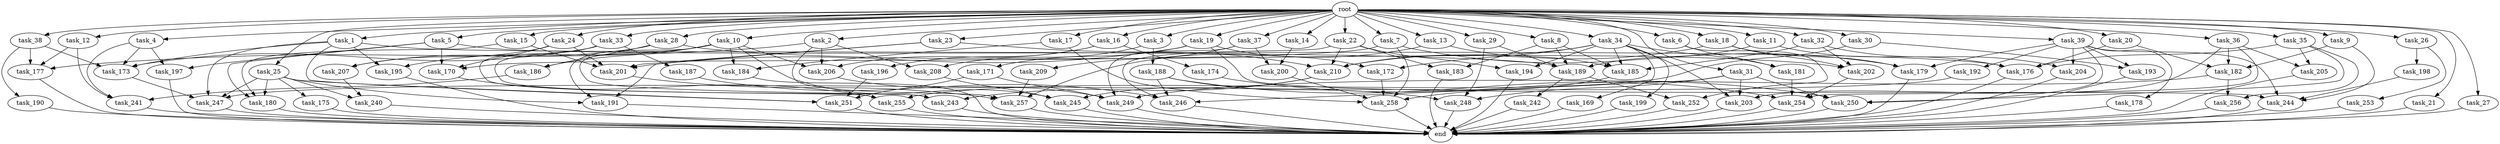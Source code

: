 digraph G {
  root [size="0.000000"];
  task_1 [size="10.240000"];
  task_2 [size="10.240000"];
  task_3 [size="10.240000"];
  task_4 [size="10.240000"];
  task_5 [size="10.240000"];
  task_6 [size="10.240000"];
  task_7 [size="10.240000"];
  task_8 [size="10.240000"];
  task_9 [size="10.240000"];
  task_10 [size="10.240000"];
  task_11 [size="10.240000"];
  task_12 [size="10.240000"];
  task_13 [size="10.240000"];
  task_14 [size="10.240000"];
  task_15 [size="10.240000"];
  task_16 [size="10.240000"];
  task_17 [size="10.240000"];
  task_18 [size="10.240000"];
  task_19 [size="10.240000"];
  task_20 [size="10.240000"];
  task_21 [size="10.240000"];
  task_22 [size="10.240000"];
  task_23 [size="10.240000"];
  task_24 [size="10.240000"];
  task_25 [size="10.240000"];
  task_26 [size="10.240000"];
  task_27 [size="10.240000"];
  task_28 [size="10.240000"];
  task_29 [size="10.240000"];
  task_30 [size="10.240000"];
  task_31 [size="10.240000"];
  task_32 [size="10.240000"];
  task_33 [size="10.240000"];
  task_34 [size="10.240000"];
  task_35 [size="10.240000"];
  task_36 [size="10.240000"];
  task_37 [size="10.240000"];
  task_38 [size="10.240000"];
  task_39 [size="10.240000"];
  task_169 [size="3092376453.120000"];
  task_170 [size="13314398617.600000"];
  task_171 [size="5497558138.880000"];
  task_172 [size="8589934592.000000"];
  task_173 [size="9792525434.880001"];
  task_174 [size="5497558138.880000"];
  task_175 [size="773094113.280000"];
  task_176 [size="20272245637.119999"];
  task_177 [size="9964324126.719999"];
  task_178 [size="3092376453.120000"];
  task_179 [size="8332236554.240000"];
  task_180 [size="8504035246.080000"];
  task_181 [size="3435973836.800000"];
  task_182 [size="12884901888.000000"];
  task_183 [size="2491081031.680000"];
  task_184 [size="7645041786.880000"];
  task_185 [size="9277129359.360001"];
  task_186 [size="6270652252.160000"];
  task_187 [size="5497558138.880000"];
  task_188 [size="1374389534.720000"];
  task_189 [size="9792525434.880001"];
  task_190 [size="1374389534.720000"];
  task_191 [size="9363028705.280001"];
  task_192 [size="3092376453.120000"];
  task_193 [size="6184752906.240000"];
  task_194 [size="5239860101.120000"];
  task_195 [size="7645041786.880000"];
  task_196 [size="5497558138.880000"];
  task_197 [size="7730941132.800000"];
  task_198 [size="8589934592.000000"];
  task_199 [size="3092376453.120000"];
  task_200 [size="3865470566.400000"];
  task_201 [size="13572096655.360001"];
  task_202 [size="4209067950.080000"];
  task_203 [size="12455405158.400000"];
  task_204 [size="3435973836.800000"];
  task_205 [size="12799002542.080000"];
  task_206 [size="16492674416.639999"];
  task_207 [size="4982162063.360000"];
  task_208 [size="6871947673.600000"];
  task_209 [size="773094113.280000"];
  task_210 [size="11424613007.360001"];
  task_240 [size="7730941132.800000"];
  task_241 [size="6012954214.400001"];
  task_242 [size="8589934592.000000"];
  task_243 [size="14087492730.880001"];
  task_244 [size="16234976378.880001"];
  task_245 [size="14087492730.880001"];
  task_246 [size="7387343749.120000"];
  task_247 [size="6442450944.000000"];
  task_248 [size="2491081031.680000"];
  task_249 [size="10222022164.480000"];
  task_250 [size="16664473108.480000"];
  task_251 [size="6786048327.680000"];
  task_252 [size="8933531975.680000"];
  task_253 [size="8589934592.000000"];
  task_254 [size="12455405158.400000"];
  task_255 [size="11682311045.120001"];
  task_256 [size="6356551598.080000"];
  task_257 [size="18726057410.560001"];
  task_258 [size="22591527976.959999"];
  end [size="0.000000"];

  root -> task_1 [size="1.000000"];
  root -> task_2 [size="1.000000"];
  root -> task_3 [size="1.000000"];
  root -> task_4 [size="1.000000"];
  root -> task_5 [size="1.000000"];
  root -> task_6 [size="1.000000"];
  root -> task_7 [size="1.000000"];
  root -> task_8 [size="1.000000"];
  root -> task_9 [size="1.000000"];
  root -> task_10 [size="1.000000"];
  root -> task_11 [size="1.000000"];
  root -> task_12 [size="1.000000"];
  root -> task_13 [size="1.000000"];
  root -> task_14 [size="1.000000"];
  root -> task_15 [size="1.000000"];
  root -> task_16 [size="1.000000"];
  root -> task_17 [size="1.000000"];
  root -> task_18 [size="1.000000"];
  root -> task_19 [size="1.000000"];
  root -> task_20 [size="1.000000"];
  root -> task_21 [size="1.000000"];
  root -> task_22 [size="1.000000"];
  root -> task_23 [size="1.000000"];
  root -> task_24 [size="1.000000"];
  root -> task_25 [size="1.000000"];
  root -> task_26 [size="1.000000"];
  root -> task_27 [size="1.000000"];
  root -> task_28 [size="1.000000"];
  root -> task_29 [size="1.000000"];
  root -> task_30 [size="1.000000"];
  root -> task_31 [size="1.000000"];
  root -> task_32 [size="1.000000"];
  root -> task_33 [size="1.000000"];
  root -> task_34 [size="1.000000"];
  root -> task_35 [size="1.000000"];
  root -> task_36 [size="1.000000"];
  root -> task_37 [size="1.000000"];
  root -> task_38 [size="1.000000"];
  root -> task_39 [size="1.000000"];
  task_1 -> task_173 [size="209715200.000000"];
  task_1 -> task_189 [size="209715200.000000"];
  task_1 -> task_195 [size="209715200.000000"];
  task_1 -> task_247 [size="209715200.000000"];
  task_1 -> task_251 [size="209715200.000000"];
  task_2 -> task_177 [size="536870912.000000"];
  task_2 -> task_206 [size="536870912.000000"];
  task_2 -> task_208 [size="536870912.000000"];
  task_2 -> task_257 [size="536870912.000000"];
  task_3 -> task_188 [size="134217728.000000"];
  task_3 -> task_208 [size="134217728.000000"];
  task_4 -> task_173 [size="75497472.000000"];
  task_4 -> task_197 [size="75497472.000000"];
  task_4 -> task_241 [size="75497472.000000"];
  task_5 -> task_170 [size="679477248.000000"];
  task_5 -> task_176 [size="679477248.000000"];
  task_5 -> task_180 [size="679477248.000000"];
  task_5 -> task_197 [size="679477248.000000"];
  task_6 -> task_181 [size="33554432.000000"];
  task_6 -> task_252 [size="33554432.000000"];
  task_7 -> task_170 [size="209715200.000000"];
  task_7 -> task_179 [size="209715200.000000"];
  task_7 -> task_258 [size="209715200.000000"];
  task_8 -> task_183 [size="33554432.000000"];
  task_8 -> task_185 [size="33554432.000000"];
  task_8 -> task_189 [size="33554432.000000"];
  task_9 -> task_182 [size="209715200.000000"];
  task_9 -> task_244 [size="209715200.000000"];
  task_10 -> task_184 [size="536870912.000000"];
  task_10 -> task_186 [size="536870912.000000"];
  task_10 -> task_191 [size="536870912.000000"];
  task_10 -> task_195 [size="536870912.000000"];
  task_10 -> task_206 [size="536870912.000000"];
  task_10 -> task_243 [size="536870912.000000"];
  task_10 -> task_245 [size="536870912.000000"];
  task_11 -> task_176 [size="679477248.000000"];
  task_11 -> task_189 [size="679477248.000000"];
  task_12 -> task_177 [size="301989888.000000"];
  task_12 -> task_241 [size="301989888.000000"];
  task_13 -> task_185 [size="536870912.000000"];
  task_13 -> task_257 [size="536870912.000000"];
  task_14 -> task_200 [size="301989888.000000"];
  task_15 -> task_180 [size="75497472.000000"];
  task_15 -> task_201 [size="75497472.000000"];
  task_16 -> task_174 [size="536870912.000000"];
  task_16 -> task_196 [size="536870912.000000"];
  task_16 -> task_206 [size="536870912.000000"];
  task_17 -> task_184 [size="209715200.000000"];
  task_17 -> task_258 [size="209715200.000000"];
  task_18 -> task_179 [size="301989888.000000"];
  task_18 -> task_202 [size="301989888.000000"];
  task_18 -> task_210 [size="301989888.000000"];
  task_19 -> task_171 [size="536870912.000000"];
  task_19 -> task_172 [size="536870912.000000"];
  task_19 -> task_201 [size="536870912.000000"];
  task_19 -> task_244 [size="536870912.000000"];
  task_20 -> task_176 [size="209715200.000000"];
  task_20 -> task_182 [size="209715200.000000"];
  task_21 -> end [size="1.000000"];
  task_22 -> task_183 [size="209715200.000000"];
  task_22 -> task_194 [size="209715200.000000"];
  task_22 -> task_210 [size="209715200.000000"];
  task_22 -> task_246 [size="209715200.000000"];
  task_23 -> task_191 [size="301989888.000000"];
  task_23 -> task_201 [size="301989888.000000"];
  task_23 -> task_210 [size="301989888.000000"];
  task_24 -> task_170 [size="411041792.000000"];
  task_24 -> task_201 [size="411041792.000000"];
  task_24 -> task_207 [size="411041792.000000"];
  task_25 -> task_175 [size="75497472.000000"];
  task_25 -> task_180 [size="75497472.000000"];
  task_25 -> task_191 [size="75497472.000000"];
  task_25 -> task_240 [size="75497472.000000"];
  task_25 -> task_247 [size="75497472.000000"];
  task_25 -> task_251 [size="75497472.000000"];
  task_26 -> task_198 [size="838860800.000000"];
  task_26 -> task_253 [size="838860800.000000"];
  task_27 -> end [size="1.000000"];
  task_28 -> task_186 [size="75497472.000000"];
  task_28 -> task_202 [size="75497472.000000"];
  task_28 -> task_207 [size="75497472.000000"];
  task_29 -> task_189 [size="33554432.000000"];
  task_29 -> task_248 [size="33554432.000000"];
  task_30 -> task_193 [size="301989888.000000"];
  task_30 -> task_255 [size="301989888.000000"];
  task_31 -> task_203 [size="75497472.000000"];
  task_31 -> task_246 [size="75497472.000000"];
  task_31 -> task_248 [size="75497472.000000"];
  task_31 -> task_250 [size="75497472.000000"];
  task_32 -> task_185 [size="33554432.000000"];
  task_32 -> task_202 [size="33554432.000000"];
  task_32 -> task_204 [size="33554432.000000"];
  task_33 -> task_173 [size="536870912.000000"];
  task_33 -> task_187 [size="536870912.000000"];
  task_33 -> task_243 [size="536870912.000000"];
  task_33 -> task_255 [size="536870912.000000"];
  task_34 -> task_169 [size="301989888.000000"];
  task_34 -> task_172 [size="301989888.000000"];
  task_34 -> task_181 [size="301989888.000000"];
  task_34 -> task_185 [size="301989888.000000"];
  task_34 -> task_194 [size="301989888.000000"];
  task_34 -> task_199 [size="301989888.000000"];
  task_34 -> task_203 [size="301989888.000000"];
  task_34 -> task_210 [size="301989888.000000"];
  task_35 -> task_176 [size="411041792.000000"];
  task_35 -> task_205 [size="411041792.000000"];
  task_35 -> task_250 [size="411041792.000000"];
  task_35 -> task_256 [size="411041792.000000"];
  task_36 -> task_182 [size="838860800.000000"];
  task_36 -> task_203 [size="838860800.000000"];
  task_36 -> task_205 [size="838860800.000000"];
  task_36 -> task_254 [size="838860800.000000"];
  task_37 -> task_200 [size="75497472.000000"];
  task_37 -> task_209 [size="75497472.000000"];
  task_37 -> task_249 [size="75497472.000000"];
  task_38 -> task_173 [size="134217728.000000"];
  task_38 -> task_177 [size="134217728.000000"];
  task_38 -> task_190 [size="134217728.000000"];
  task_39 -> task_178 [size="301989888.000000"];
  task_39 -> task_179 [size="301989888.000000"];
  task_39 -> task_192 [size="301989888.000000"];
  task_39 -> task_193 [size="301989888.000000"];
  task_39 -> task_204 [size="301989888.000000"];
  task_39 -> task_244 [size="301989888.000000"];
  task_39 -> task_250 [size="301989888.000000"];
  task_169 -> end [size="1.000000"];
  task_170 -> task_255 [size="301989888.000000"];
  task_171 -> task_249 [size="301989888.000000"];
  task_171 -> task_251 [size="301989888.000000"];
  task_172 -> task_258 [size="838860800.000000"];
  task_173 -> task_247 [size="134217728.000000"];
  task_174 -> task_250 [size="838860800.000000"];
  task_175 -> end [size="1.000000"];
  task_176 -> end [size="1.000000"];
  task_177 -> end [size="1.000000"];
  task_178 -> end [size="1.000000"];
  task_179 -> end [size="1.000000"];
  task_180 -> end [size="1.000000"];
  task_181 -> task_254 [size="209715200.000000"];
  task_182 -> task_249 [size="209715200.000000"];
  task_182 -> task_256 [size="209715200.000000"];
  task_183 -> end [size="1.000000"];
  task_184 -> end [size="1.000000"];
  task_185 -> task_258 [size="536870912.000000"];
  task_186 -> task_241 [size="209715200.000000"];
  task_187 -> task_246 [size="301989888.000000"];
  task_188 -> task_246 [size="134217728.000000"];
  task_188 -> task_248 [size="134217728.000000"];
  task_188 -> task_254 [size="134217728.000000"];
  task_189 -> task_242 [size="838860800.000000"];
  task_189 -> task_252 [size="838860800.000000"];
  task_190 -> end [size="1.000000"];
  task_191 -> end [size="1.000000"];
  task_192 -> task_247 [size="209715200.000000"];
  task_193 -> end [size="1.000000"];
  task_194 -> end [size="1.000000"];
  task_195 -> end [size="1.000000"];
  task_196 -> task_251 [size="75497472.000000"];
  task_197 -> end [size="1.000000"];
  task_198 -> task_244 [size="536870912.000000"];
  task_199 -> end [size="1.000000"];
  task_200 -> task_258 [size="411041792.000000"];
  task_201 -> task_257 [size="679477248.000000"];
  task_202 -> task_254 [size="33554432.000000"];
  task_203 -> end [size="1.000000"];
  task_204 -> end [size="1.000000"];
  task_205 -> end [size="1.000000"];
  task_206 -> task_249 [size="411041792.000000"];
  task_207 -> task_240 [size="679477248.000000"];
  task_208 -> task_245 [size="536870912.000000"];
  task_209 -> task_257 [size="75497472.000000"];
  task_210 -> task_243 [size="301989888.000000"];
  task_210 -> task_245 [size="301989888.000000"];
  task_240 -> end [size="1.000000"];
  task_241 -> end [size="1.000000"];
  task_242 -> end [size="1.000000"];
  task_243 -> end [size="1.000000"];
  task_244 -> end [size="1.000000"];
  task_245 -> end [size="1.000000"];
  task_246 -> end [size="1.000000"];
  task_247 -> end [size="1.000000"];
  task_248 -> end [size="1.000000"];
  task_249 -> end [size="1.000000"];
  task_250 -> end [size="1.000000"];
  task_251 -> end [size="1.000000"];
  task_252 -> end [size="1.000000"];
  task_253 -> end [size="1.000000"];
  task_254 -> end [size="1.000000"];
  task_255 -> end [size="1.000000"];
  task_256 -> end [size="1.000000"];
  task_257 -> end [size="1.000000"];
  task_258 -> end [size="1.000000"];
}
